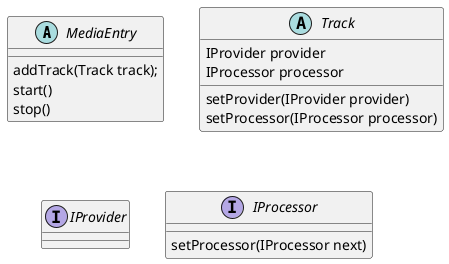 @startuml

abstract MediaEntry
abstract Track
interface IProvider
interface IProcessor


abstract MediaEntry{
addTrack(Track track);
start()
stop()
}

abstract Track{
IProvider provider
IProcessor processor

setProvider(IProvider provider)
setProcessor(IProcessor processor)
}

interface IProcessor{
setProcessor(IProcessor next)
}

@enduml